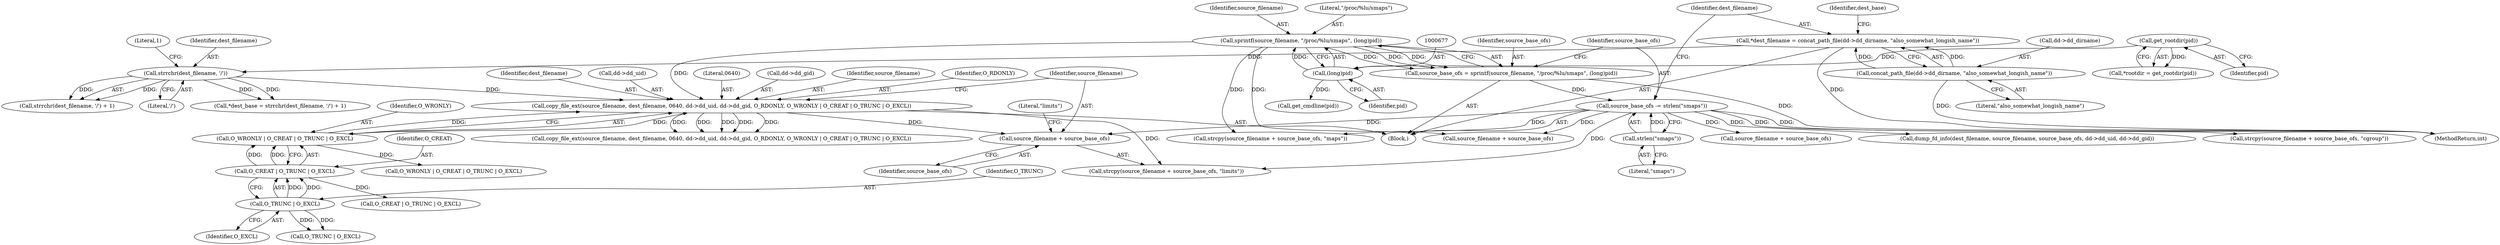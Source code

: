 digraph "0_abrt_8939398b82006ba1fec4ed491339fc075f43fc7c_1@pointer" {
"1000726" [label="(Call,source_filename + source_base_ofs)"];
"1000707" [label="(Call,copy_file_ext(source_filename, dest_filename, 0640, dd->dd_uid, dd->dd_gid, O_RDONLY, O_WRONLY | O_CREAT | O_TRUNC | O_EXCL))"];
"1000673" [label="(Call,sprintf(source_filename, \"/proc/%lu/smaps\", (long)pid))"];
"1000676" [label="(Call,(long)pid)"];
"1000663" [label="(Call,get_rootdir(pid))"];
"1000695" [label="(Call,strrchr(dest_filename, '/'))"];
"1000684" [label="(Call,*dest_filename = concat_path_file(dd->dd_dirname, \"also_somewhat_longish_name\"))"];
"1000686" [label="(Call,concat_path_file(dd->dd_dirname, \"also_somewhat_longish_name\"))"];
"1000718" [label="(Call,O_WRONLY | O_CREAT | O_TRUNC | O_EXCL)"];
"1000720" [label="(Call,O_CREAT | O_TRUNC | O_EXCL)"];
"1000722" [label="(Call,O_TRUNC | O_EXCL)"];
"1000679" [label="(Call,source_base_ofs -= strlen(\"smaps\"))"];
"1000681" [label="(Call,strlen(\"smaps\"))"];
"1000671" [label="(Call,source_base_ofs = sprintf(source_filename, \"/proc/%lu/smaps\", (long)pid))"];
"1000720" [label="(Call,O_CREAT | O_TRUNC | O_EXCL)"];
"1000714" [label="(Call,dd->dd_gid)"];
"1000752" [label="(Call,source_filename + source_base_ofs)"];
"1000694" [label="(Call,strrchr(dest_filename, '/') + 1)"];
"1000687" [label="(Call,dd->dd_dirname)"];
"1000708" [label="(Identifier,source_filename)"];
"1000699" [label="(Call,strcpy(source_filename + source_base_ofs, \"maps\"))"];
"1000721" [label="(Identifier,O_CREAT)"];
"1000728" [label="(Identifier,source_base_ofs)"];
"1000850" [label="(Call,get_cmdline(pid))"];
"1000682" [label="(Literal,\"smaps\")"];
"1000719" [label="(Identifier,O_WRONLY)"];
"1000684" [label="(Call,*dest_filename = concat_path_file(dd->dd_dirname, \"also_somewhat_longish_name\"))"];
"1000717" [label="(Identifier,O_RDONLY)"];
"1000676" [label="(Call,(long)pid)"];
"1000696" [label="(Identifier,dest_filename)"];
"1000664" [label="(Identifier,pid)"];
"1000729" [label="(Literal,\"limits\")"];
"1000697" [label="(Literal,'/')"];
"1000663" [label="(Call,get_rootdir(pid))"];
"1000685" [label="(Identifier,dest_filename)"];
"1000681" [label="(Call,strlen(\"smaps\"))"];
"1000680" [label="(Identifier,source_base_ofs)"];
"1000725" [label="(Call,strcpy(source_filename + source_base_ofs, \"limits\"))"];
"1000744" [label="(Call,O_WRONLY | O_CREAT | O_TRUNC | O_EXCL)"];
"1000679" [label="(Call,source_base_ofs -= strlen(\"smaps\"))"];
"1000678" [label="(Identifier,pid)"];
"1000700" [label="(Call,source_filename + source_base_ofs)"];
"1000718" [label="(Call,O_WRONLY | O_CREAT | O_TRUNC | O_EXCL)"];
"1000673" [label="(Call,sprintf(source_filename, \"/proc/%lu/smaps\", (long)pid))"];
"1000709" [label="(Identifier,dest_filename)"];
"1000674" [label="(Identifier,source_filename)"];
"1000698" [label="(Literal,1)"];
"1000695" [label="(Call,strrchr(dest_filename, '/'))"];
"1000671" [label="(Call,source_base_ofs = sprintf(source_filename, \"/proc/%lu/smaps\", (long)pid))"];
"1000746" [label="(Call,O_CREAT | O_TRUNC | O_EXCL)"];
"1000724" [label="(Identifier,O_EXCL)"];
"1000686" [label="(Call,concat_path_file(dd->dd_dirname, \"also_somewhat_longish_name\"))"];
"1000711" [label="(Call,dd->dd_uid)"];
"1000733" [label="(Call,copy_file_ext(source_filename, dest_filename, 0640, dd->dd_uid, dd->dd_gid, O_RDONLY, O_WRONLY | O_CREAT | O_TRUNC | O_EXCL))"];
"1000661" [label="(Call,*rootdir = get_rootdir(pid))"];
"1000727" [label="(Identifier,source_filename)"];
"1000710" [label="(Literal,0640)"];
"1000723" [label="(Identifier,O_TRUNC)"];
"1000707" [label="(Call,copy_file_ext(source_filename, dest_filename, 0640, dd->dd_uid, dd->dd_gid, O_RDONLY, O_WRONLY | O_CREAT | O_TRUNC | O_EXCL))"];
"1000726" [label="(Call,source_filename + source_base_ofs)"];
"1000722" [label="(Call,O_TRUNC | O_EXCL)"];
"1000780" [label="(Call,dump_fd_info(dest_filename, source_filename, source_base_ofs, dd->dd_uid, dd->dd_gid))"];
"1000693" [label="(Identifier,dest_base)"];
"1000751" [label="(Call,strcpy(source_filename + source_base_ofs, \"cgroup\"))"];
"1000692" [label="(Call,*dest_base = strrchr(dest_filename, '/') + 1)"];
"1001237" [label="(MethodReturn,int)"];
"1000675" [label="(Literal,\"/proc/%lu/smaps\")"];
"1000748" [label="(Call,O_TRUNC | O_EXCL)"];
"1000659" [label="(Block,)"];
"1000672" [label="(Identifier,source_base_ofs)"];
"1000690" [label="(Literal,\"also_somewhat_longish_name\")"];
"1000726" -> "1000725"  [label="AST: "];
"1000726" -> "1000728"  [label="CFG: "];
"1000727" -> "1000726"  [label="AST: "];
"1000728" -> "1000726"  [label="AST: "];
"1000729" -> "1000726"  [label="CFG: "];
"1000707" -> "1000726"  [label="DDG: "];
"1000679" -> "1000726"  [label="DDG: "];
"1000707" -> "1000659"  [label="AST: "];
"1000707" -> "1000718"  [label="CFG: "];
"1000708" -> "1000707"  [label="AST: "];
"1000709" -> "1000707"  [label="AST: "];
"1000710" -> "1000707"  [label="AST: "];
"1000711" -> "1000707"  [label="AST: "];
"1000714" -> "1000707"  [label="AST: "];
"1000717" -> "1000707"  [label="AST: "];
"1000718" -> "1000707"  [label="AST: "];
"1000727" -> "1000707"  [label="CFG: "];
"1000673" -> "1000707"  [label="DDG: "];
"1000695" -> "1000707"  [label="DDG: "];
"1000718" -> "1000707"  [label="DDG: "];
"1000718" -> "1000707"  [label="DDG: "];
"1000707" -> "1000725"  [label="DDG: "];
"1000707" -> "1000733"  [label="DDG: "];
"1000707" -> "1000733"  [label="DDG: "];
"1000707" -> "1000733"  [label="DDG: "];
"1000707" -> "1000733"  [label="DDG: "];
"1000707" -> "1000733"  [label="DDG: "];
"1000673" -> "1000671"  [label="AST: "];
"1000673" -> "1000676"  [label="CFG: "];
"1000674" -> "1000673"  [label="AST: "];
"1000675" -> "1000673"  [label="AST: "];
"1000676" -> "1000673"  [label="AST: "];
"1000671" -> "1000673"  [label="CFG: "];
"1000673" -> "1000671"  [label="DDG: "];
"1000673" -> "1000671"  [label="DDG: "];
"1000673" -> "1000671"  [label="DDG: "];
"1000676" -> "1000673"  [label="DDG: "];
"1000673" -> "1000699"  [label="DDG: "];
"1000673" -> "1000700"  [label="DDG: "];
"1000676" -> "1000678"  [label="CFG: "];
"1000677" -> "1000676"  [label="AST: "];
"1000678" -> "1000676"  [label="AST: "];
"1000663" -> "1000676"  [label="DDG: "];
"1000676" -> "1000850"  [label="DDG: "];
"1000663" -> "1000661"  [label="AST: "];
"1000663" -> "1000664"  [label="CFG: "];
"1000664" -> "1000663"  [label="AST: "];
"1000661" -> "1000663"  [label="CFG: "];
"1000663" -> "1000661"  [label="DDG: "];
"1000695" -> "1000694"  [label="AST: "];
"1000695" -> "1000697"  [label="CFG: "];
"1000696" -> "1000695"  [label="AST: "];
"1000697" -> "1000695"  [label="AST: "];
"1000698" -> "1000695"  [label="CFG: "];
"1000695" -> "1000692"  [label="DDG: "];
"1000695" -> "1000692"  [label="DDG: "];
"1000695" -> "1000694"  [label="DDG: "];
"1000695" -> "1000694"  [label="DDG: "];
"1000684" -> "1000695"  [label="DDG: "];
"1000684" -> "1000659"  [label="AST: "];
"1000684" -> "1000686"  [label="CFG: "];
"1000685" -> "1000684"  [label="AST: "];
"1000686" -> "1000684"  [label="AST: "];
"1000693" -> "1000684"  [label="CFG: "];
"1000684" -> "1001237"  [label="DDG: "];
"1000686" -> "1000684"  [label="DDG: "];
"1000686" -> "1000684"  [label="DDG: "];
"1000686" -> "1000690"  [label="CFG: "];
"1000687" -> "1000686"  [label="AST: "];
"1000690" -> "1000686"  [label="AST: "];
"1000686" -> "1001237"  [label="DDG: "];
"1000718" -> "1000720"  [label="CFG: "];
"1000719" -> "1000718"  [label="AST: "];
"1000720" -> "1000718"  [label="AST: "];
"1000720" -> "1000718"  [label="DDG: "];
"1000720" -> "1000718"  [label="DDG: "];
"1000718" -> "1000744"  [label="DDG: "];
"1000720" -> "1000722"  [label="CFG: "];
"1000721" -> "1000720"  [label="AST: "];
"1000722" -> "1000720"  [label="AST: "];
"1000722" -> "1000720"  [label="DDG: "];
"1000722" -> "1000720"  [label="DDG: "];
"1000720" -> "1000746"  [label="DDG: "];
"1000722" -> "1000724"  [label="CFG: "];
"1000723" -> "1000722"  [label="AST: "];
"1000724" -> "1000722"  [label="AST: "];
"1000722" -> "1000748"  [label="DDG: "];
"1000722" -> "1000748"  [label="DDG: "];
"1000679" -> "1000659"  [label="AST: "];
"1000679" -> "1000681"  [label="CFG: "];
"1000680" -> "1000679"  [label="AST: "];
"1000681" -> "1000679"  [label="AST: "];
"1000685" -> "1000679"  [label="CFG: "];
"1000679" -> "1001237"  [label="DDG: "];
"1000681" -> "1000679"  [label="DDG: "];
"1000671" -> "1000679"  [label="DDG: "];
"1000679" -> "1000699"  [label="DDG: "];
"1000679" -> "1000700"  [label="DDG: "];
"1000679" -> "1000725"  [label="DDG: "];
"1000679" -> "1000751"  [label="DDG: "];
"1000679" -> "1000752"  [label="DDG: "];
"1000679" -> "1000780"  [label="DDG: "];
"1000681" -> "1000682"  [label="CFG: "];
"1000682" -> "1000681"  [label="AST: "];
"1000671" -> "1000659"  [label="AST: "];
"1000672" -> "1000671"  [label="AST: "];
"1000680" -> "1000671"  [label="CFG: "];
"1000671" -> "1001237"  [label="DDG: "];
}
